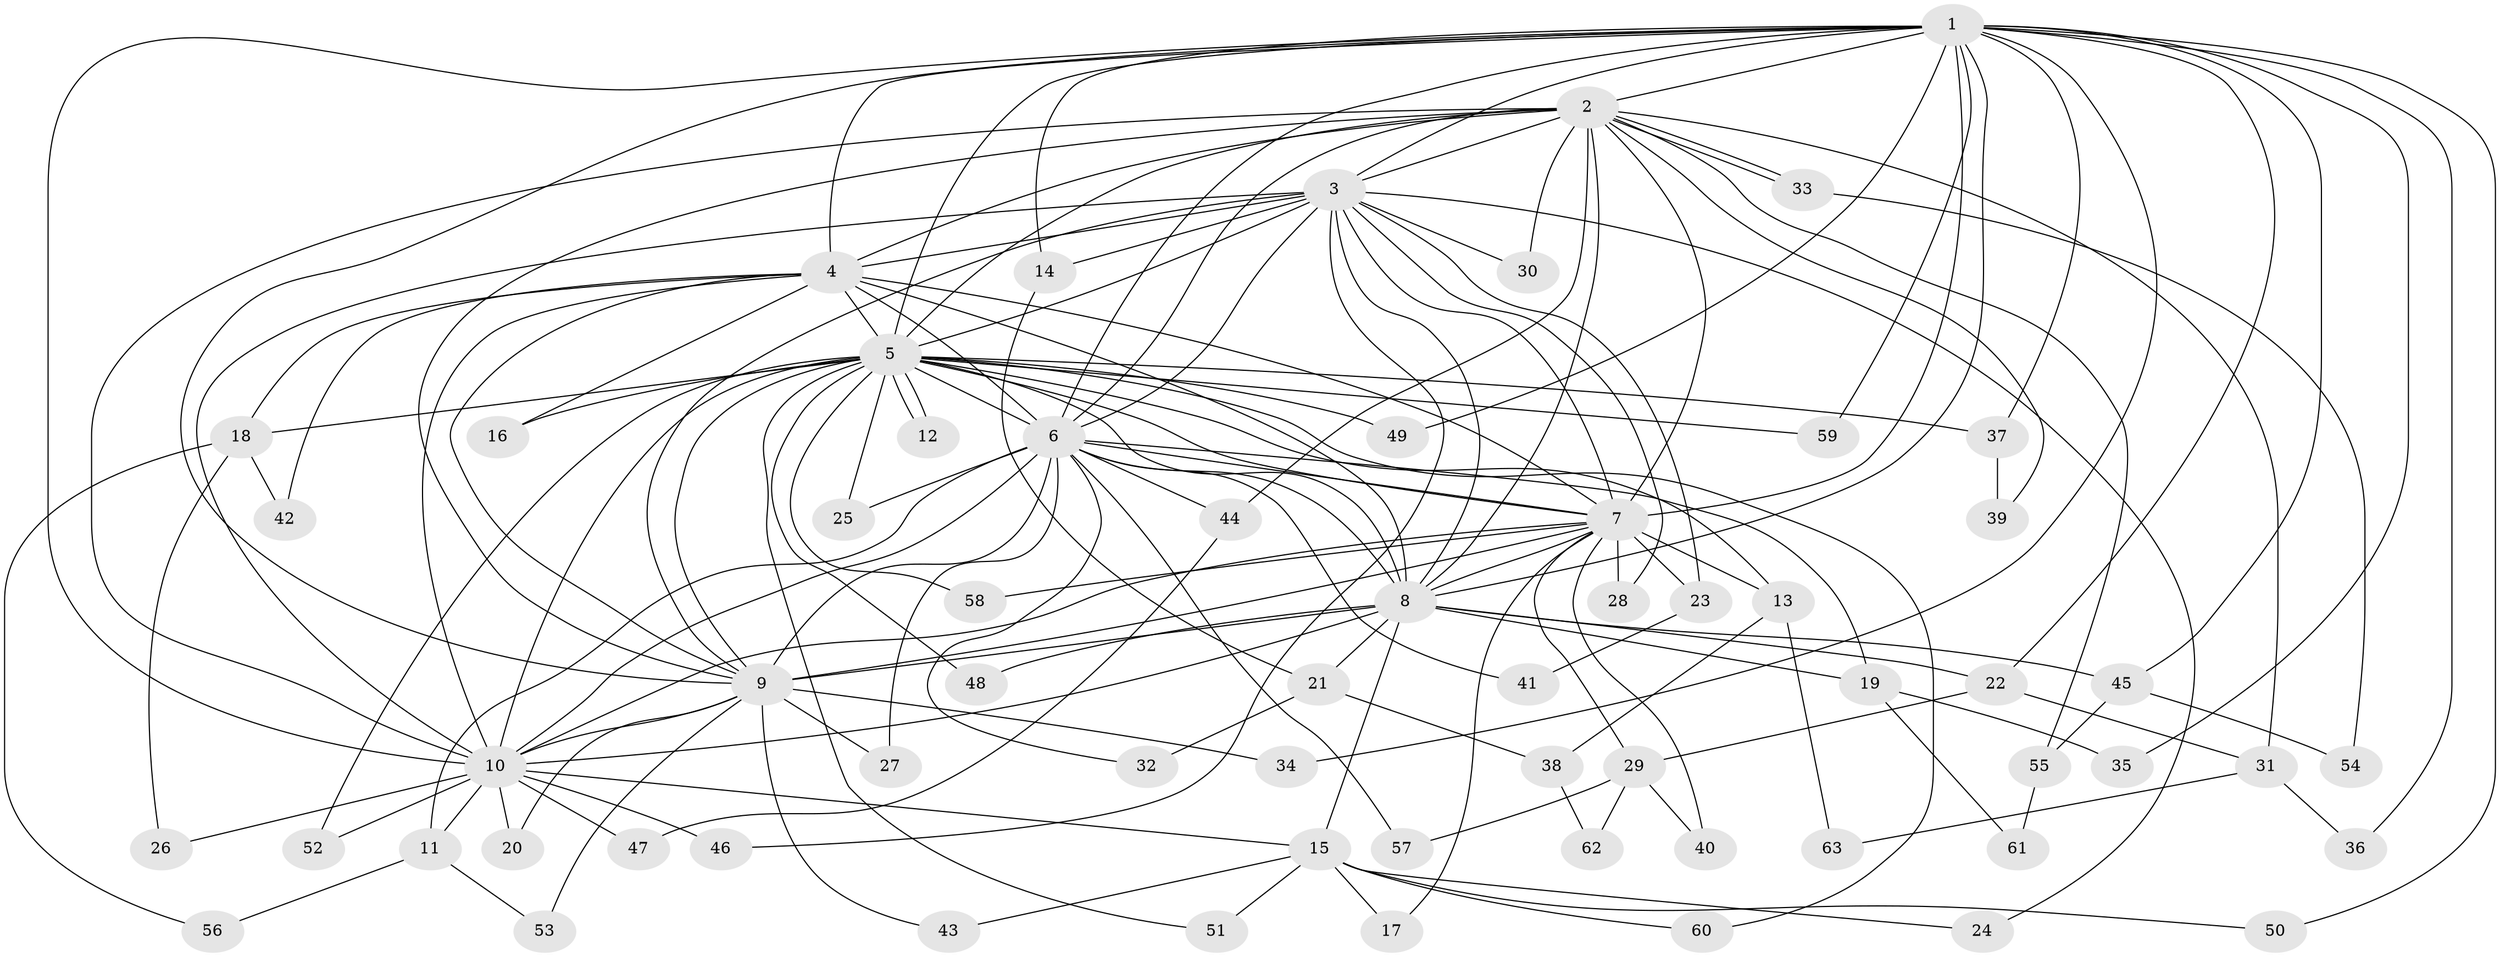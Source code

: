 // Generated by graph-tools (version 1.1) at 2025/43/03/09/25 04:43:13]
// undirected, 63 vertices, 151 edges
graph export_dot {
graph [start="1"]
  node [color=gray90,style=filled];
  1;
  2;
  3;
  4;
  5;
  6;
  7;
  8;
  9;
  10;
  11;
  12;
  13;
  14;
  15;
  16;
  17;
  18;
  19;
  20;
  21;
  22;
  23;
  24;
  25;
  26;
  27;
  28;
  29;
  30;
  31;
  32;
  33;
  34;
  35;
  36;
  37;
  38;
  39;
  40;
  41;
  42;
  43;
  44;
  45;
  46;
  47;
  48;
  49;
  50;
  51;
  52;
  53;
  54;
  55;
  56;
  57;
  58;
  59;
  60;
  61;
  62;
  63;
  1 -- 2;
  1 -- 3;
  1 -- 4;
  1 -- 5;
  1 -- 6;
  1 -- 7;
  1 -- 8;
  1 -- 9;
  1 -- 10;
  1 -- 14;
  1 -- 22;
  1 -- 34;
  1 -- 35;
  1 -- 36;
  1 -- 37;
  1 -- 45;
  1 -- 49;
  1 -- 50;
  1 -- 59;
  2 -- 3;
  2 -- 4;
  2 -- 5;
  2 -- 6;
  2 -- 7;
  2 -- 8;
  2 -- 9;
  2 -- 10;
  2 -- 30;
  2 -- 31;
  2 -- 33;
  2 -- 33;
  2 -- 39;
  2 -- 44;
  2 -- 55;
  3 -- 4;
  3 -- 5;
  3 -- 6;
  3 -- 7;
  3 -- 8;
  3 -- 9;
  3 -- 10;
  3 -- 14;
  3 -- 23;
  3 -- 24;
  3 -- 28;
  3 -- 30;
  3 -- 46;
  4 -- 5;
  4 -- 6;
  4 -- 7;
  4 -- 8;
  4 -- 9;
  4 -- 10;
  4 -- 16;
  4 -- 18;
  4 -- 42;
  5 -- 6;
  5 -- 7;
  5 -- 8;
  5 -- 9;
  5 -- 10;
  5 -- 12;
  5 -- 12;
  5 -- 13;
  5 -- 16;
  5 -- 18;
  5 -- 25;
  5 -- 37;
  5 -- 48;
  5 -- 49;
  5 -- 51;
  5 -- 52;
  5 -- 58;
  5 -- 59;
  5 -- 60;
  6 -- 7;
  6 -- 8;
  6 -- 9;
  6 -- 10;
  6 -- 11;
  6 -- 19;
  6 -- 25;
  6 -- 27;
  6 -- 32;
  6 -- 41;
  6 -- 44;
  6 -- 57;
  7 -- 8;
  7 -- 9;
  7 -- 10;
  7 -- 13;
  7 -- 17;
  7 -- 23;
  7 -- 28;
  7 -- 29;
  7 -- 40;
  7 -- 58;
  8 -- 9;
  8 -- 10;
  8 -- 15;
  8 -- 19;
  8 -- 21;
  8 -- 22;
  8 -- 45;
  8 -- 48;
  9 -- 10;
  9 -- 20;
  9 -- 27;
  9 -- 34;
  9 -- 43;
  9 -- 53;
  10 -- 11;
  10 -- 15;
  10 -- 20;
  10 -- 26;
  10 -- 46;
  10 -- 47;
  10 -- 52;
  11 -- 53;
  11 -- 56;
  13 -- 38;
  13 -- 63;
  14 -- 21;
  15 -- 17;
  15 -- 24;
  15 -- 43;
  15 -- 50;
  15 -- 51;
  15 -- 60;
  18 -- 26;
  18 -- 42;
  18 -- 56;
  19 -- 35;
  19 -- 61;
  21 -- 32;
  21 -- 38;
  22 -- 29;
  22 -- 31;
  23 -- 41;
  29 -- 40;
  29 -- 57;
  29 -- 62;
  31 -- 36;
  31 -- 63;
  33 -- 54;
  37 -- 39;
  38 -- 62;
  44 -- 47;
  45 -- 54;
  45 -- 55;
  55 -- 61;
}
